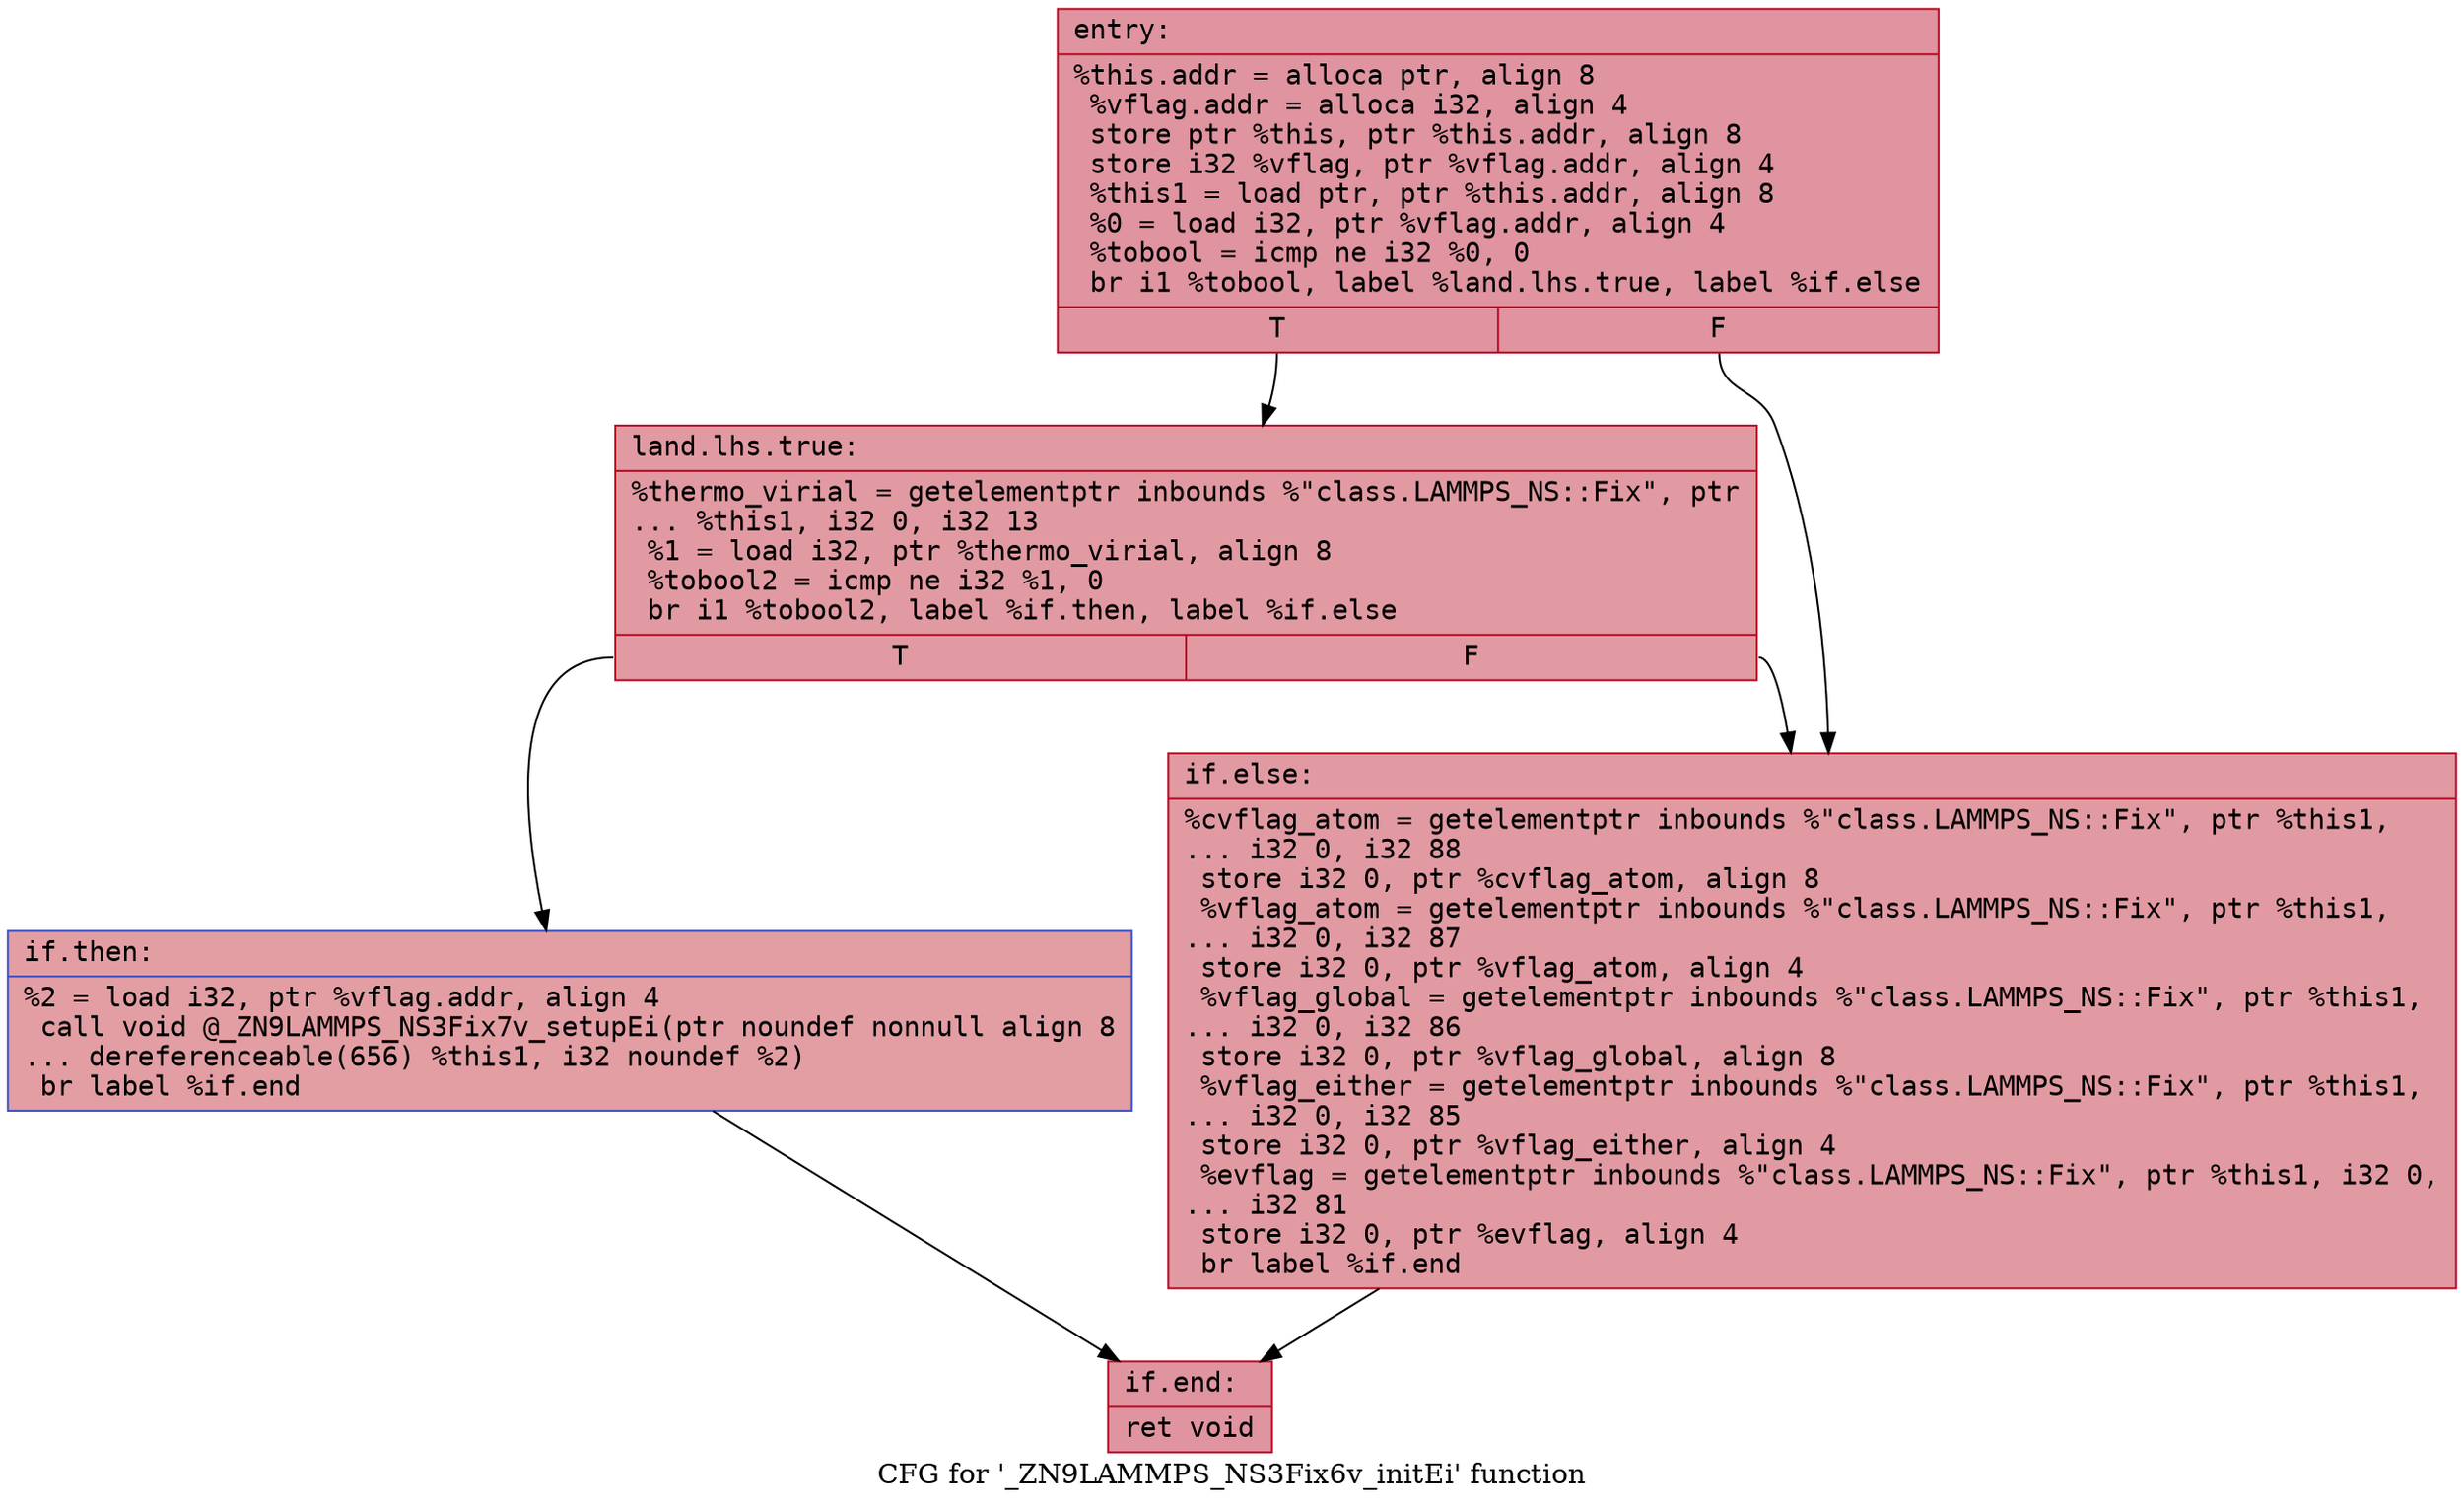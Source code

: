 digraph "CFG for '_ZN9LAMMPS_NS3Fix6v_initEi' function" {
	label="CFG for '_ZN9LAMMPS_NS3Fix6v_initEi' function";

	Node0x5591c7717d60 [shape=record,color="#b70d28ff", style=filled, fillcolor="#b70d2870" fontname="Courier",label="{entry:\l|  %this.addr = alloca ptr, align 8\l  %vflag.addr = alloca i32, align 4\l  store ptr %this, ptr %this.addr, align 8\l  store i32 %vflag, ptr %vflag.addr, align 4\l  %this1 = load ptr, ptr %this.addr, align 8\l  %0 = load i32, ptr %vflag.addr, align 4\l  %tobool = icmp ne i32 %0, 0\l  br i1 %tobool, label %land.lhs.true, label %if.else\l|{<s0>T|<s1>F}}"];
	Node0x5591c7717d60:s0 -> Node0x5591c77180a0[tooltip="entry -> land.lhs.true\nProbability 62.50%" ];
	Node0x5591c7717d60:s1 -> Node0x5591c7718120[tooltip="entry -> if.else\nProbability 37.50%" ];
	Node0x5591c77180a0 [shape=record,color="#b70d28ff", style=filled, fillcolor="#bb1b2c70" fontname="Courier",label="{land.lhs.true:\l|  %thermo_virial = getelementptr inbounds %\"class.LAMMPS_NS::Fix\", ptr\l... %this1, i32 0, i32 13\l  %1 = load i32, ptr %thermo_virial, align 8\l  %tobool2 = icmp ne i32 %1, 0\l  br i1 %tobool2, label %if.then, label %if.else\l|{<s0>T|<s1>F}}"];
	Node0x5591c77180a0:s0 -> Node0x5591c7718460[tooltip="land.lhs.true -> if.then\nProbability 62.50%" ];
	Node0x5591c77180a0:s1 -> Node0x5591c7718120[tooltip="land.lhs.true -> if.else\nProbability 37.50%" ];
	Node0x5591c7718460 [shape=record,color="#3d50c3ff", style=filled, fillcolor="#be242e70" fontname="Courier",label="{if.then:\l|  %2 = load i32, ptr %vflag.addr, align 4\l  call void @_ZN9LAMMPS_NS3Fix7v_setupEi(ptr noundef nonnull align 8\l... dereferenceable(656) %this1, i32 noundef %2)\l  br label %if.end\l}"];
	Node0x5591c7718460 -> Node0x5591c7718830[tooltip="if.then -> if.end\nProbability 100.00%" ];
	Node0x5591c7718120 [shape=record,color="#b70d28ff", style=filled, fillcolor="#bb1b2c70" fontname="Courier",label="{if.else:\l|  %cvflag_atom = getelementptr inbounds %\"class.LAMMPS_NS::Fix\", ptr %this1,\l... i32 0, i32 88\l  store i32 0, ptr %cvflag_atom, align 8\l  %vflag_atom = getelementptr inbounds %\"class.LAMMPS_NS::Fix\", ptr %this1,\l... i32 0, i32 87\l  store i32 0, ptr %vflag_atom, align 4\l  %vflag_global = getelementptr inbounds %\"class.LAMMPS_NS::Fix\", ptr %this1,\l... i32 0, i32 86\l  store i32 0, ptr %vflag_global, align 8\l  %vflag_either = getelementptr inbounds %\"class.LAMMPS_NS::Fix\", ptr %this1,\l... i32 0, i32 85\l  store i32 0, ptr %vflag_either, align 4\l  %evflag = getelementptr inbounds %\"class.LAMMPS_NS::Fix\", ptr %this1, i32 0,\l... i32 81\l  store i32 0, ptr %evflag, align 4\l  br label %if.end\l}"];
	Node0x5591c7718120 -> Node0x5591c7718830[tooltip="if.else -> if.end\nProbability 100.00%" ];
	Node0x5591c7718830 [shape=record,color="#b70d28ff", style=filled, fillcolor="#b70d2870" fontname="Courier",label="{if.end:\l|  ret void\l}"];
}
